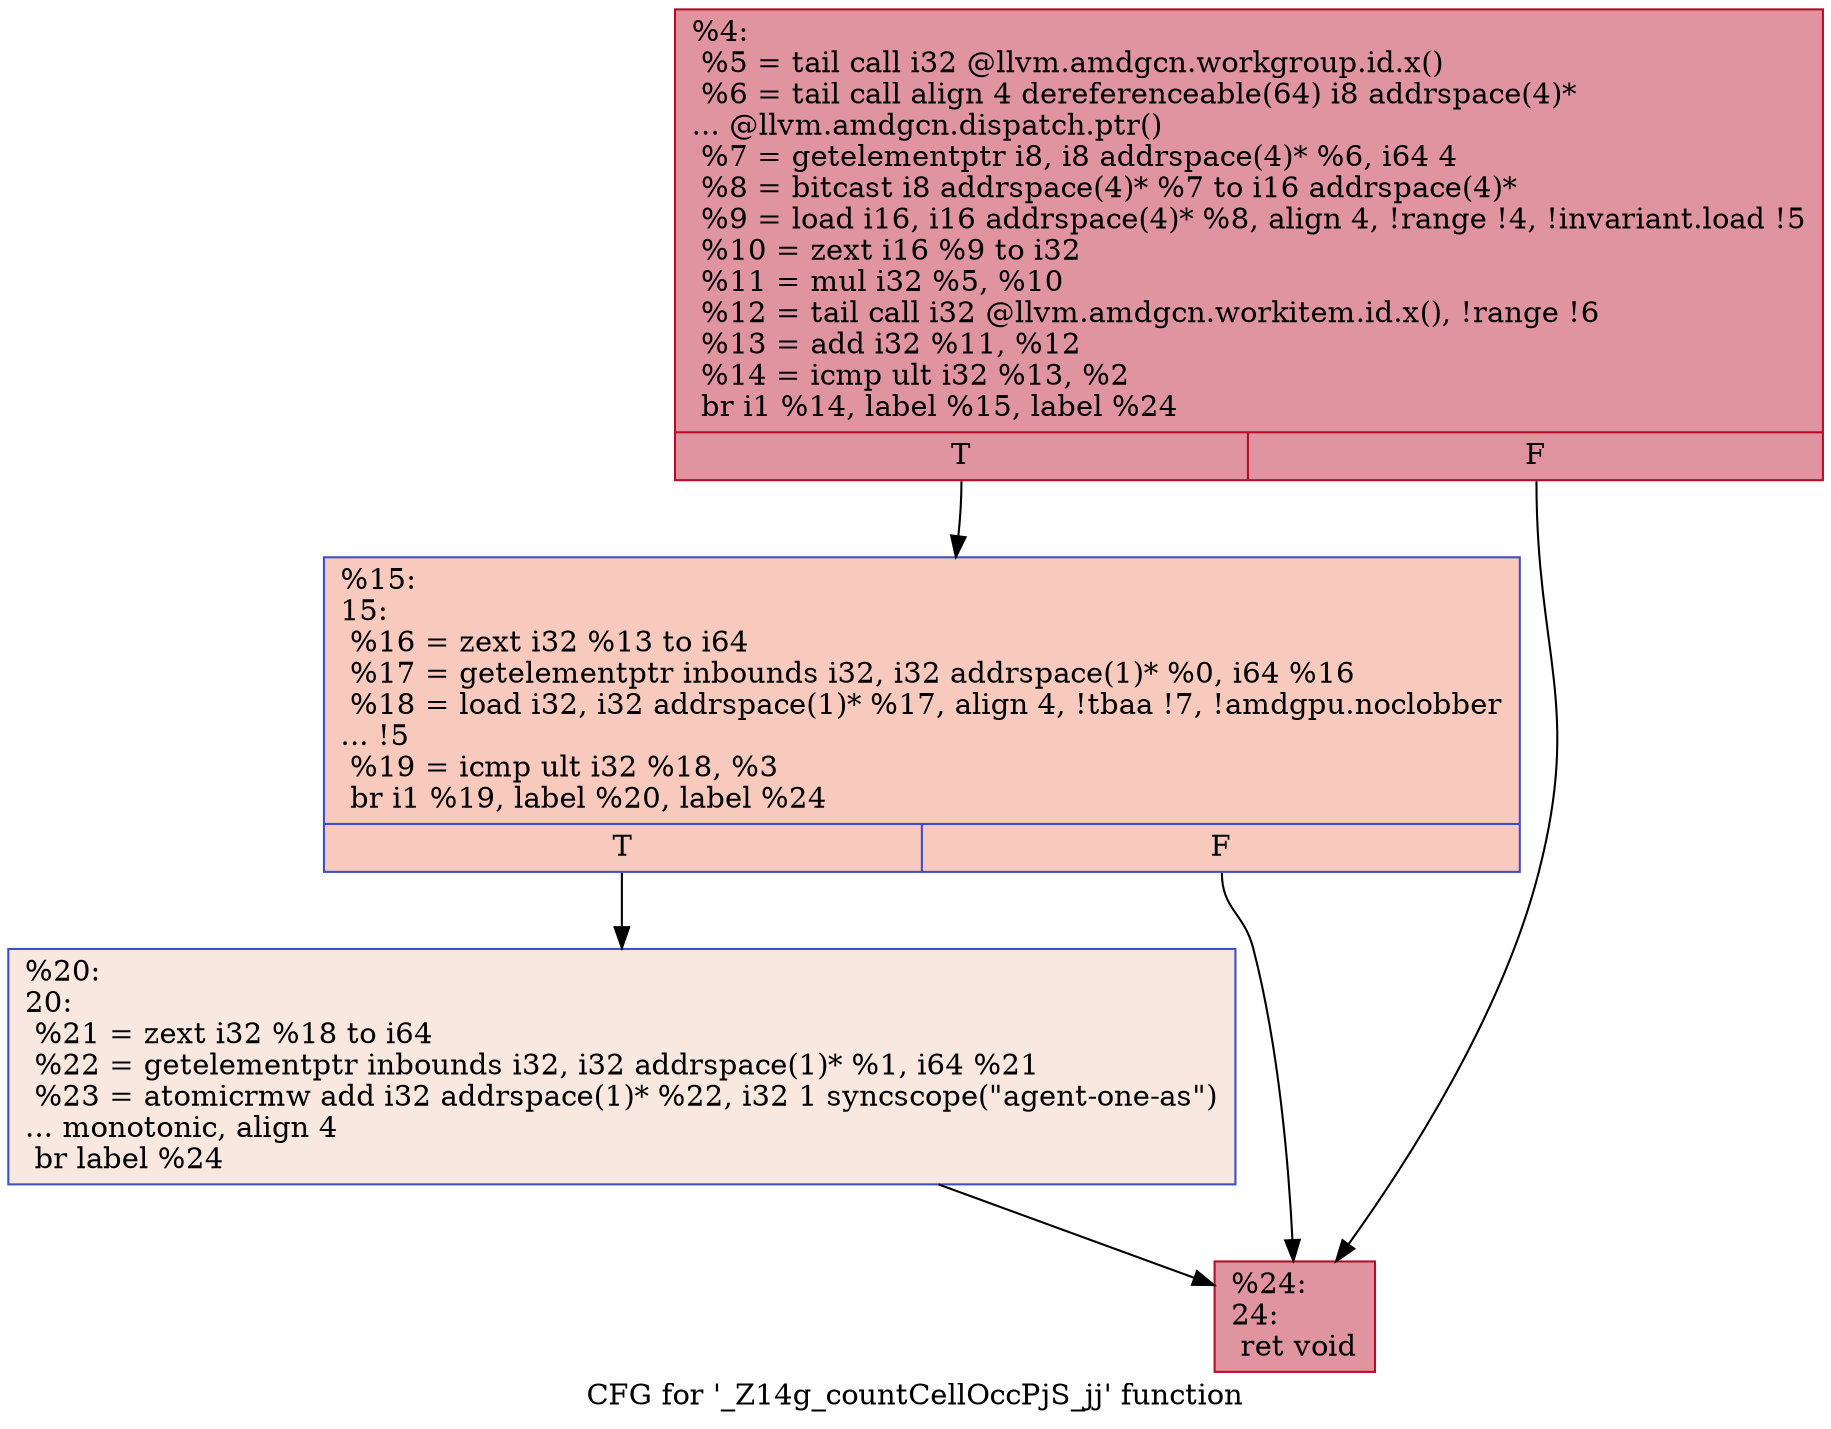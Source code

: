 digraph "CFG for '_Z14g_countCellOccPjS_jj' function" {
	label="CFG for '_Z14g_countCellOccPjS_jj' function";

	Node0x46de0b0 [shape=record,color="#b70d28ff", style=filled, fillcolor="#b70d2870",label="{%4:\l  %5 = tail call i32 @llvm.amdgcn.workgroup.id.x()\l  %6 = tail call align 4 dereferenceable(64) i8 addrspace(4)*\l... @llvm.amdgcn.dispatch.ptr()\l  %7 = getelementptr i8, i8 addrspace(4)* %6, i64 4\l  %8 = bitcast i8 addrspace(4)* %7 to i16 addrspace(4)*\l  %9 = load i16, i16 addrspace(4)* %8, align 4, !range !4, !invariant.load !5\l  %10 = zext i16 %9 to i32\l  %11 = mul i32 %5, %10\l  %12 = tail call i32 @llvm.amdgcn.workitem.id.x(), !range !6\l  %13 = add i32 %11, %12\l  %14 = icmp ult i32 %13, %2\l  br i1 %14, label %15, label %24\l|{<s0>T|<s1>F}}"];
	Node0x46de0b0:s0 -> Node0x46dffc0;
	Node0x46de0b0:s1 -> Node0x46e0050;
	Node0x46dffc0 [shape=record,color="#3d50c3ff", style=filled, fillcolor="#ef886b70",label="{%15:\l15:                                               \l  %16 = zext i32 %13 to i64\l  %17 = getelementptr inbounds i32, i32 addrspace(1)* %0, i64 %16\l  %18 = load i32, i32 addrspace(1)* %17, align 4, !tbaa !7, !amdgpu.noclobber\l... !5\l  %19 = icmp ult i32 %18, %3\l  br i1 %19, label %20, label %24\l|{<s0>T|<s1>F}}"];
	Node0x46dffc0:s0 -> Node0x46e0bd0;
	Node0x46dffc0:s1 -> Node0x46e0050;
	Node0x46e0bd0 [shape=record,color="#3d50c3ff", style=filled, fillcolor="#f1ccb870",label="{%20:\l20:                                               \l  %21 = zext i32 %18 to i64\l  %22 = getelementptr inbounds i32, i32 addrspace(1)* %1, i64 %21\l  %23 = atomicrmw add i32 addrspace(1)* %22, i32 1 syncscope(\"agent-one-as\")\l... monotonic, align 4\l  br label %24\l}"];
	Node0x46e0bd0 -> Node0x46e0050;
	Node0x46e0050 [shape=record,color="#b70d28ff", style=filled, fillcolor="#b70d2870",label="{%24:\l24:                                               \l  ret void\l}"];
}
